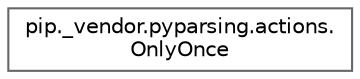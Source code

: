 digraph "Graphical Class Hierarchy"
{
 // LATEX_PDF_SIZE
  bgcolor="transparent";
  edge [fontname=Helvetica,fontsize=10,labelfontname=Helvetica,labelfontsize=10];
  node [fontname=Helvetica,fontsize=10,shape=box,height=0.2,width=0.4];
  rankdir="LR";
  Node0 [id="Node000000",label="pip._vendor.pyparsing.actions.\lOnlyOnce",height=0.2,width=0.4,color="grey40", fillcolor="white", style="filled",URL="$d1/dcf/classpip_1_1__vendor_1_1pyparsing_1_1actions_1_1OnlyOnce.html",tooltip=" "];
}
